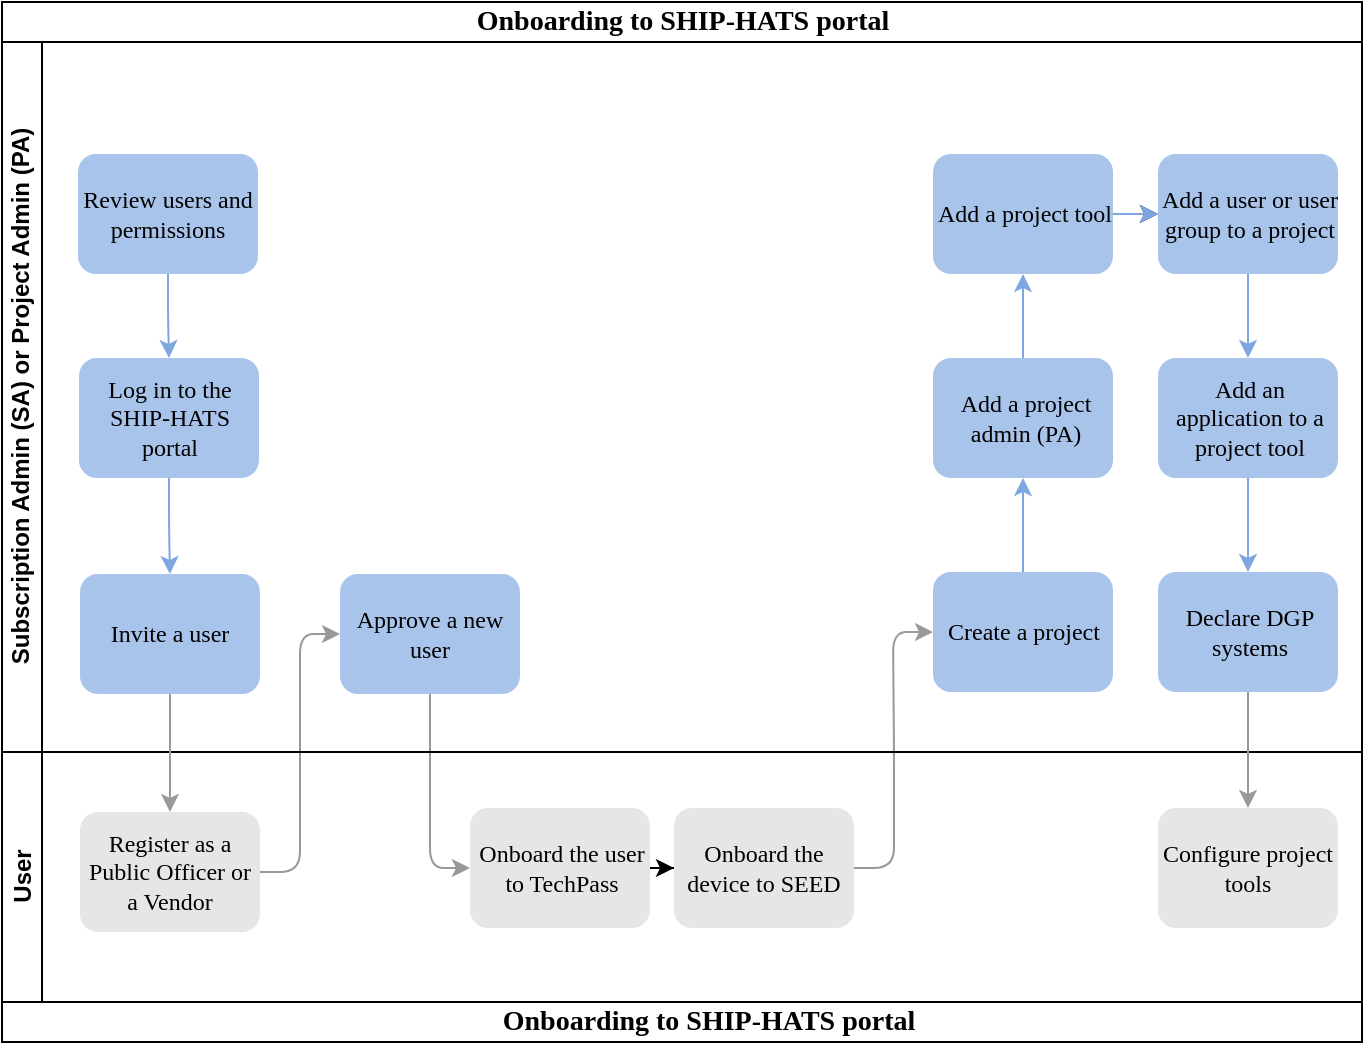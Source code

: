 <mxfile version="19.0.3" type="device"><diagram name="onboarding-to-portal" id="aSGotrHutwp_zWuaQlem"><mxGraphModel dx="1026" dy="498" grid="0" gridSize="10" guides="1" tooltips="1" connect="1" arrows="1" fold="1" page="1" pageScale="1" pageWidth="1100" pageHeight="850" background="none" math="0" shadow="0"><root><mxCell id="5DZWeC8u5XHzl4ulP6Zw-0"/><mxCell id="5DZWeC8u5XHzl4ulP6Zw-1" parent="5DZWeC8u5XHzl4ulP6Zw-0"/><mxCell id="5DZWeC8u5XHzl4ulP6Zw-2" value="&lt;font style=&quot;font-size: 14px;&quot;&gt;Onboarding to SHIP-HATS portal&lt;/font&gt;" style="swimlane;html=1;childLayout=stackLayout;horizontal=1;startSize=20;horizontalStack=0;rounded=0;shadow=0;labelBackgroundColor=none;strokeWidth=1;fontFamily=Verdana;fontSize=8;align=center;" parent="5DZWeC8u5XHzl4ulP6Zw-1" vertex="1"><mxGeometry x="180" y="80" width="680" height="520" as="geometry"/></mxCell><mxCell id="5DZWeC8u5XHzl4ulP6Zw-4" style="edgeStyle=orthogonalEdgeStyle;rounded=1;orthogonalLoop=1;jettySize=auto;html=1;entryX=0;entryY=0.5;entryDx=0;entryDy=0;fontFamily=Verdana;fontSize=8;strokeColor=#999999;fillColor=#B3B3B3;" parent="5DZWeC8u5XHzl4ulP6Zw-2" source="5DZWeC8u5XHzl4ulP6Zw-25" target="5DZWeC8u5XHzl4ulP6Zw-19" edge="1"><mxGeometry relative="1" as="geometry"/></mxCell><mxCell id="5DZWeC8u5XHzl4ulP6Zw-5" style="edgeStyle=orthogonalEdgeStyle;rounded=1;orthogonalLoop=1;jettySize=auto;html=1;entryX=0;entryY=0.5;entryDx=0;entryDy=0;fontFamily=Verdana;fontSize=8;strokeColor=#999999;fillColor=#B3B3B3;" parent="5DZWeC8u5XHzl4ulP6Zw-2" source="5DZWeC8u5XHzl4ulP6Zw-19" target="5DZWeC8u5XHzl4ulP6Zw-26" edge="1"><mxGeometry relative="1" as="geometry"/></mxCell><mxCell id="5DZWeC8u5XHzl4ulP6Zw-6" style="edgeStyle=orthogonalEdgeStyle;rounded=1;orthogonalLoop=1;jettySize=auto;html=1;entryX=0;entryY=0.5;entryDx=0;entryDy=0;fontFamily=Verdana;fontSize=8;exitX=1;exitY=0.5;exitDx=0;exitDy=0;strokeColor=#999999;fillColor=#B3B3B3;" parent="5DZWeC8u5XHzl4ulP6Zw-2" source="Re6kIpk6561P3j2RohtO-1" target="5DZWeC8u5XHzl4ulP6Zw-20" edge="1"><mxGeometry relative="1" as="geometry"/></mxCell><mxCell id="5DZWeC8u5XHzl4ulP6Zw-9" value="Subscription Admin (SA) or Project Admin (PA)" style="swimlane;html=1;startSize=20;horizontal=0;" parent="5DZWeC8u5XHzl4ulP6Zw-2" vertex="1"><mxGeometry y="20" width="680" height="355" as="geometry"/></mxCell><mxCell id="5DZWeC8u5XHzl4ulP6Zw-10" value="" style="edgeStyle=orthogonalEdgeStyle;rounded=1;orthogonalLoop=1;jettySize=auto;html=1;fontSize=8;entryX=0.5;entryY=0;entryDx=0;entryDy=0;strokeColor=#7EA6E0;fillColor=#7EA6E0;" parent="5DZWeC8u5XHzl4ulP6Zw-9" source="5DZWeC8u5XHzl4ulP6Zw-11" target="IC0FXTJAfZ3Ny75G51UI-0" edge="1"><mxGeometry relative="1" as="geometry"><mxPoint x="90" y="104" as="targetPoint"/></mxGeometry></mxCell><mxCell id="5DZWeC8u5XHzl4ulP6Zw-11" value="&lt;font style=&quot;font-size: 12px;&quot;&gt;Review users and permissions&lt;/font&gt;" style="rounded=1;whiteSpace=wrap;html=1;shadow=0;labelBackgroundColor=none;strokeWidth=1;fontFamily=Verdana;fontSize=8;align=center;fillColor=#A9C4EB;strokeColor=none;" parent="5DZWeC8u5XHzl4ulP6Zw-9" vertex="1"><mxGeometry x="38" y="56" width="90" height="60" as="geometry"/></mxCell><mxCell id="5DZWeC8u5XHzl4ulP6Zw-18" value="&lt;font style=&quot;font-size: 12px;&quot;&gt;Invite a user&lt;/font&gt;" style="rounded=1;whiteSpace=wrap;html=1;fontFamily=Verdana;fontSize=8;fillColor=#A9C4EB;strokeColor=none;" parent="5DZWeC8u5XHzl4ulP6Zw-9" vertex="1"><mxGeometry x="39" y="266" width="90" height="60" as="geometry"/></mxCell><mxCell id="5DZWeC8u5XHzl4ulP6Zw-19" value="&lt;font style=&quot;font-size: 12px;&quot;&gt;Approve a new user&lt;/font&gt;" style="rounded=1;whiteSpace=wrap;html=1;fontFamily=Verdana;fontSize=8;align=center;fillColor=#A9C4EB;strokeColor=none;" parent="5DZWeC8u5XHzl4ulP6Zw-9" vertex="1"><mxGeometry x="169" y="266" width="90" height="60" as="geometry"/></mxCell><mxCell id="IC0FXTJAfZ3Ny75G51UI-8" value="" style="edgeStyle=orthogonalEdgeStyle;rounded=1;orthogonalLoop=1;jettySize=auto;html=1;fontFamily=Verdana;fontSize=10;strokeColor=#7EA6E0;fillColor=#7EA6E0;" parent="5DZWeC8u5XHzl4ulP6Zw-9" source="5DZWeC8u5XHzl4ulP6Zw-20" target="5DZWeC8u5XHzl4ulP6Zw-22" edge="1"><mxGeometry relative="1" as="geometry"/></mxCell><mxCell id="5DZWeC8u5XHzl4ulP6Zw-20" value="&lt;font style=&quot;font-size: 12px;&quot;&gt;Create a project&lt;/font&gt;" style="rounded=1;whiteSpace=wrap;html=1;fontFamily=Verdana;fontSize=8;fillColor=#A9C4EB;strokeColor=none;" parent="5DZWeC8u5XHzl4ulP6Zw-9" vertex="1"><mxGeometry x="465.5" y="265" width="90" height="60" as="geometry"/></mxCell><mxCell id="IC0FXTJAfZ3Ny75G51UI-9" value="" style="edgeStyle=orthogonalEdgeStyle;rounded=1;orthogonalLoop=1;jettySize=auto;html=1;fontFamily=Verdana;fontSize=8;strokeColor=#7EA6E0;fillColor=#7EA6E0;" parent="5DZWeC8u5XHzl4ulP6Zw-9" source="5DZWeC8u5XHzl4ulP6Zw-22" target="IC0FXTJAfZ3Ny75G51UI-3" edge="1"><mxGeometry relative="1" as="geometry"/></mxCell><mxCell id="5DZWeC8u5XHzl4ulP6Zw-22" value="&lt;div style=&quot;text-align: center;&quot;&gt;&lt;span style=&quot;background-color: initial;&quot;&gt;&lt;font style=&quot;font-size: 12px;&quot;&gt;Add a project admin (PA)&lt;/font&gt;&lt;/span&gt;&lt;/div&gt;&lt;div style=&quot;&quot;&gt;&lt;/div&gt;" style="rounded=1;whiteSpace=wrap;html=1;fontFamily=Verdana;fontSize=8;align=left;fillColor=#A9C4EB;strokeColor=none;" parent="5DZWeC8u5XHzl4ulP6Zw-9" vertex="1"><mxGeometry x="465.5" y="158" width="90" height="60" as="geometry"/></mxCell><mxCell id="IC0FXTJAfZ3Ny75G51UI-1" value="" style="edgeStyle=orthogonalEdgeStyle;rounded=1;orthogonalLoop=1;jettySize=auto;html=1;fontFamily=Verdana;fontSize=8;strokeColor=#7EA6E0;fillColor=#7EA6E0;" parent="5DZWeC8u5XHzl4ulP6Zw-9" source="IC0FXTJAfZ3Ny75G51UI-0" target="5DZWeC8u5XHzl4ulP6Zw-18" edge="1"><mxGeometry relative="1" as="geometry"/></mxCell><mxCell id="IC0FXTJAfZ3Ny75G51UI-0" value="&lt;font style=&quot;font-size: 12px;&quot;&gt;Log in to the SHIP-HATS portal&lt;/font&gt;" style="rounded=1;whiteSpace=wrap;html=1;fontFamily=Verdana;fontSize=8;fillColor=#A9C4EB;strokeColor=none;" parent="5DZWeC8u5XHzl4ulP6Zw-9" vertex="1"><mxGeometry x="38.5" y="158" width="90" height="60" as="geometry"/></mxCell><mxCell id="IC0FXTJAfZ3Ny75G51UI-13" value="" style="edgeStyle=orthogonalEdgeStyle;rounded=1;orthogonalLoop=1;jettySize=auto;html=1;fontFamily=Verdana;fontSize=10;strokeColor=#7EA6E0;fillColor=#7EA6E0;" parent="5DZWeC8u5XHzl4ulP6Zw-9" source="IC0FXTJAfZ3Ny75G51UI-5" target="IC0FXTJAfZ3Ny75G51UI-7" edge="1"><mxGeometry relative="1" as="geometry"/></mxCell><mxCell id="IC0FXTJAfZ3Ny75G51UI-5" value="&lt;div style=&quot;text-align: center;&quot;&gt;&lt;font style=&quot;font-size: 12px;&quot;&gt;Add an application to a project tool&lt;/font&gt;&lt;br&gt;&lt;/div&gt;&lt;div style=&quot;&quot;&gt;&lt;/div&gt;" style="rounded=1;whiteSpace=wrap;html=1;fontFamily=Verdana;fontSize=8;align=left;fillColor=#A9C4EB;strokeColor=none;" parent="5DZWeC8u5XHzl4ulP6Zw-9" vertex="1"><mxGeometry x="578" y="158" width="90" height="60" as="geometry"/></mxCell><mxCell id="IC0FXTJAfZ3Ny75G51UI-12" value="" style="edgeStyle=orthogonalEdgeStyle;rounded=1;orthogonalLoop=1;jettySize=auto;html=1;fontFamily=Verdana;fontSize=10;strokeColor=#7EA6E0;fillColor=#7EA6E0;" parent="5DZWeC8u5XHzl4ulP6Zw-9" source="IC0FXTJAfZ3Ny75G51UI-4" target="IC0FXTJAfZ3Ny75G51UI-5" edge="1"><mxGeometry relative="1" as="geometry"/></mxCell><mxCell id="IC0FXTJAfZ3Ny75G51UI-4" value="&lt;div style=&quot;text-align: center;&quot;&gt;&lt;span style=&quot;background-color: initial;&quot;&gt;&lt;font style=&quot;font-size: 12px;&quot;&gt;Add a user or user group to a project&lt;/font&gt;&lt;/span&gt;&lt;/div&gt;&lt;div style=&quot;&quot;&gt;&lt;/div&gt;" style="rounded=1;whiteSpace=wrap;html=1;fontFamily=Verdana;fontSize=8;align=left;fillColor=#A9C4EB;strokeColor=none;" parent="5DZWeC8u5XHzl4ulP6Zw-9" vertex="1"><mxGeometry x="578" y="56" width="90" height="60" as="geometry"/></mxCell><mxCell id="IC0FXTJAfZ3Ny75G51UI-11" value="" style="edgeStyle=orthogonalEdgeStyle;rounded=1;orthogonalLoop=1;jettySize=auto;html=1;fontFamily=Verdana;fontSize=10;entryX=0;entryY=0.5;entryDx=0;entryDy=0;" parent="5DZWeC8u5XHzl4ulP6Zw-9" source="IC0FXTJAfZ3Ny75G51UI-3" target="IC0FXTJAfZ3Ny75G51UI-4" edge="1"><mxGeometry relative="1" as="geometry"><mxPoint x="482.5" y="88" as="targetPoint"/></mxGeometry></mxCell><mxCell id="xECmew-AcDUazepmMb3t-0" value="" style="edgeStyle=orthogonalEdgeStyle;rounded=0;orthogonalLoop=1;jettySize=auto;html=1;fontSize=12;strokeColor=#7EA6E0;fillColor=#7EA6E0;" edge="1" parent="5DZWeC8u5XHzl4ulP6Zw-9" source="IC0FXTJAfZ3Ny75G51UI-3" target="IC0FXTJAfZ3Ny75G51UI-4"><mxGeometry relative="1" as="geometry"/></mxCell><mxCell id="IC0FXTJAfZ3Ny75G51UI-3" value="&lt;div style=&quot;text-align: center;&quot;&gt;&lt;span style=&quot;background-color: initial;&quot;&gt;&lt;font style=&quot;font-size: 12px;&quot;&gt;Add a project tool&lt;/font&gt;&lt;/span&gt;&lt;/div&gt;&lt;div style=&quot;&quot;&gt;&lt;/div&gt;" style="rounded=1;whiteSpace=wrap;html=1;fontFamily=Verdana;fontSize=8;align=left;fillColor=#A9C4EB;strokeColor=none;" parent="5DZWeC8u5XHzl4ulP6Zw-9" vertex="1"><mxGeometry x="465.5" y="56" width="90" height="60" as="geometry"/></mxCell><mxCell id="IC0FXTJAfZ3Ny75G51UI-7" value="&lt;div style=&quot;text-align: center;&quot;&gt;&lt;font style=&quot;font-size: 12px;&quot;&gt;Declare DGP systems&lt;/font&gt;&lt;br&gt;&lt;/div&gt;&lt;div style=&quot;&quot;&gt;&lt;/div&gt;" style="rounded=1;whiteSpace=wrap;html=1;fontFamily=Verdana;fontSize=8;align=left;fillColor=#A9C4EB;strokeColor=none;" parent="5DZWeC8u5XHzl4ulP6Zw-9" vertex="1"><mxGeometry x="578" y="265" width="90" height="60" as="geometry"/></mxCell><mxCell id="5DZWeC8u5XHzl4ulP6Zw-24" value="User" style="swimlane;html=1;startSize=20;horizontal=0;" parent="5DZWeC8u5XHzl4ulP6Zw-2" vertex="1"><mxGeometry y="375" width="680" height="125" as="geometry"/></mxCell><mxCell id="5DZWeC8u5XHzl4ulP6Zw-25" value="&lt;font style=&quot;font-size: 12px;&quot;&gt;Register as a Public Officer or a Vendor&lt;/font&gt;" style="rounded=1;whiteSpace=wrap;html=1;fontFamily=Verdana;fontSize=8;strokeColor=none;fillColor=#E6E6E6;" parent="5DZWeC8u5XHzl4ulP6Zw-24" vertex="1"><mxGeometry x="39" y="30" width="90" height="60" as="geometry"/></mxCell><mxCell id="Re6kIpk6561P3j2RohtO-2" value="" style="edgeStyle=orthogonalEdgeStyle;rounded=1;orthogonalLoop=1;jettySize=auto;html=1;fontFamily=Verdana;fontSize=8;" parent="5DZWeC8u5XHzl4ulP6Zw-24" source="5DZWeC8u5XHzl4ulP6Zw-26" target="Re6kIpk6561P3j2RohtO-1" edge="1"><mxGeometry relative="1" as="geometry"/></mxCell><mxCell id="5DZWeC8u5XHzl4ulP6Zw-26" value="&lt;div style=&quot;text-align: center;&quot;&gt;&lt;span style=&quot;background-color: initial;&quot;&gt;&lt;font style=&quot;font-size: 12px;&quot;&gt;Onboard the user to TechPass&lt;/font&gt;&lt;/span&gt;&lt;/div&gt;" style="rounded=1;whiteSpace=wrap;html=1;fontSize=8;fontFamily=Verdana;align=left;strokeColor=none;fillColor=#E6E6E6;" parent="5DZWeC8u5XHzl4ulP6Zw-24" vertex="1"><mxGeometry x="234" y="28" width="90" height="60" as="geometry"/></mxCell><mxCell id="Re6kIpk6561P3j2RohtO-1" value="&lt;span style=&quot;&quot;&gt;&lt;font style=&quot;font-size: 12px;&quot;&gt;Onboard the device to SEED&lt;/font&gt;&lt;/span&gt;" style="rounded=1;whiteSpace=wrap;html=1;fontSize=8;fontFamily=Verdana;align=center;strokeColor=none;fillColor=#E6E6E6;" parent="5DZWeC8u5XHzl4ulP6Zw-24" vertex="1"><mxGeometry x="336" y="28" width="90" height="60" as="geometry"/></mxCell><mxCell id="Re6kIpk6561P3j2RohtO-3" value="&lt;span style=&quot;&quot;&gt;&lt;font style=&quot;font-size: 12px;&quot;&gt;Configure project tools&lt;/font&gt;&lt;/span&gt;" style="rounded=1;whiteSpace=wrap;html=1;fontSize=8;fontFamily=Verdana;align=center;strokeColor=none;fillColor=#E6E6E6;" parent="5DZWeC8u5XHzl4ulP6Zw-24" vertex="1"><mxGeometry x="578" y="28" width="90" height="60" as="geometry"/></mxCell><mxCell id="IC0FXTJAfZ3Ny75G51UI-2" style="edgeStyle=orthogonalEdgeStyle;rounded=1;orthogonalLoop=1;jettySize=auto;html=1;fontFamily=Verdana;fontSize=10;strokeColor=#999999;fillColor=#B3B3B3;" parent="5DZWeC8u5XHzl4ulP6Zw-2" source="5DZWeC8u5XHzl4ulP6Zw-18" target="5DZWeC8u5XHzl4ulP6Zw-25" edge="1"><mxGeometry relative="1" as="geometry"/></mxCell><mxCell id="Re6kIpk6561P3j2RohtO-4" value="" style="edgeStyle=orthogonalEdgeStyle;rounded=1;orthogonalLoop=1;jettySize=auto;html=1;fontFamily=Verdana;fontSize=8;strokeColor=#999999;fillColor=#B3B3B3;" parent="5DZWeC8u5XHzl4ulP6Zw-2" source="IC0FXTJAfZ3Ny75G51UI-7" target="Re6kIpk6561P3j2RohtO-3" edge="1"><mxGeometry relative="1" as="geometry"/></mxCell><mxCell id="Re6kIpk6561P3j2RohtO-0" value="&lt;span style=&quot;font-weight: 700;&quot;&gt;&lt;font style=&quot;font-size: 14px;&quot;&gt;Onboarding to SHIP-HATS portal&lt;/font&gt;&lt;/span&gt;" style="text;html=1;align=center;verticalAlign=middle;resizable=0;points=[];autosize=1;strokeColor=none;fillColor=none;fontSize=10;fontFamily=Verdana;" parent="5DZWeC8u5XHzl4ulP6Zw-1" vertex="1"><mxGeometry x="399" y="581" width="268" height="18" as="geometry"/></mxCell></root></mxGraphModel></diagram></mxfile>